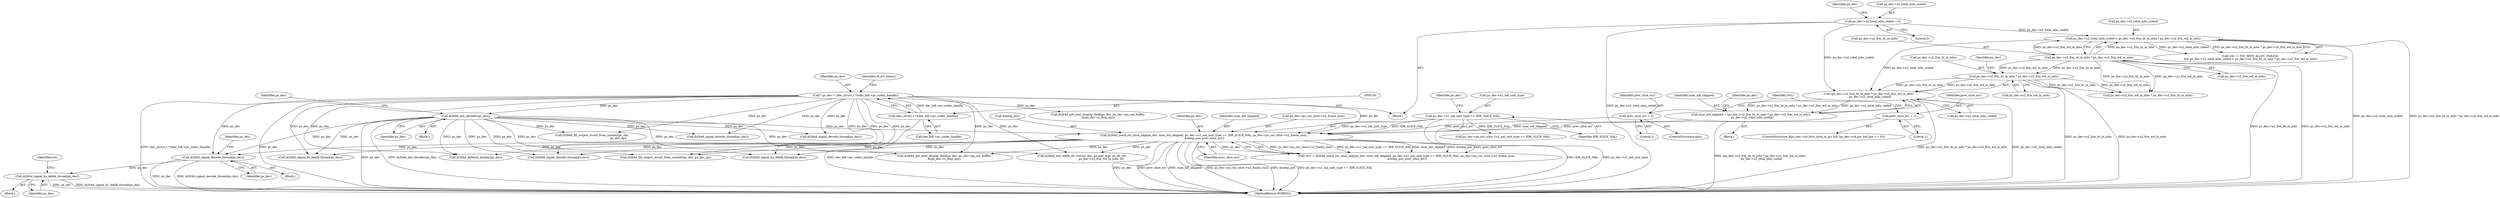 digraph "0_Android_7554755536019e439433c515eeb44e701fb3bfb2@API" {
"1001571" [label="(Call,ih264d_signal_decode_thread(ps_dec))"];
"1000896" [label="(Call,ih264d_init_decoder(ps_dec))"];
"1000153" [label="(Call,* ps_dec = (dec_struct_t *)(dec_hdl->pv_codec_handle))"];
"1000155" [label="(Call,(dec_struct_t *)(dec_hdl->pv_codec_handle))"];
"1001523" [label="(Call,ih264d_mark_err_slice_skip(ps_dec, num_mb_skipped, ps_dec->u1_nal_unit_type == IDR_SLICE_NAL, ps_dec->ps_cur_slice->u2_frame_num,\n &temp_poc, prev_slice_err))"];
"1001491" [label="(Call,num_mb_skipped = (ps_dec->u2_frm_ht_in_mbs * ps_dec->u2_frm_wd_in_mbs)\n - ps_dec->u2_total_mbs_coded)"];
"1001493" [label="(Call,(ps_dec->u2_frm_ht_in_mbs * ps_dec->u2_frm_wd_in_mbs)\n - ps_dec->u2_total_mbs_coded)"];
"1001494" [label="(Call,ps_dec->u2_frm_ht_in_mbs * ps_dec->u2_frm_wd_in_mbs)"];
"1001479" [label="(Call,ps_dec->u2_frm_ht_in_mbs * ps_dec->u2_frm_wd_in_mbs)"];
"1001475" [label="(Call,ps_dec->u2_total_mbs_coded < ps_dec->u2_frm_ht_in_mbs * ps_dec->u2_frm_wd_in_mbs)"];
"1000908" [label="(Call,ps_dec->u2_total_mbs_coded = 0)"];
"1001526" [label="(Call,ps_dec->u1_nal_unit_type == IDR_SLICE_NAL)"];
"1001518" [label="(Call,prev_slice_err = 2)"];
"1001514" [label="(Call,prev_slice_err = 1)"];
"1001580" [label="(Call,ih264d_signal_bs_deblk_thread(ps_dec))"];
"1000900" [label="(Identifier,ps_dec)"];
"1001480" [label="(Call,ps_dec->u2_frm_ht_in_mbs)"];
"1001519" [label="(Identifier,prev_slice_err)"];
"1001576" [label="(Identifier,ps_dec)"];
"1000155" [label="(Call,(dec_struct_t *)(dec_hdl->pv_codec_handle))"];
"1001493" [label="(Call,(ps_dec->u2_frm_ht_in_mbs * ps_dec->u2_frm_wd_in_mbs)\n - ps_dec->u2_total_mbs_coded)"];
"1001527" [label="(Call,ps_dec->u1_nal_unit_type)"];
"1001579" [label="(Block,)"];
"1001471" [label="(Call,(ret != IVD_MEM_ALLOC_FAILED)\n && ps_dec->u2_total_mbs_coded < ps_dec->u2_frm_ht_in_mbs * ps_dec->u2_frm_wd_in_mbs)"];
"1001248" [label="(Call,ih264d_fill_output_struct_from_context(ps_dec,\n                                                           ps_dec_op))"];
"1001802" [label="(Call,ih264d_signal_bs_deblk_thread(ps_dec))"];
"1001581" [label="(Identifier,ps_dec)"];
"1001536" [label="(Call,&temp_poc)"];
"1001580" [label="(Call,ih264d_signal_bs_deblk_thread(ps_dec))"];
"1001858" [label="(Call,ih264d_deblock_display(ps_dec))"];
"1001524" [label="(Identifier,ps_dec)"];
"1001475" [label="(Call,ps_dec->u2_total_mbs_coded < ps_dec->u2_frm_ht_in_mbs * ps_dec->u2_frm_wd_in_mbs)"];
"1001584" [label="(Identifier,ret)"];
"1001495" [label="(Call,ps_dec->u2_frm_ht_in_mbs)"];
"1000912" [label="(Literal,0)"];
"1000157" [label="(Call,dec_hdl->pv_codec_handle)"];
"1001501" [label="(Call,ps_dec->u2_total_mbs_coded)"];
"1001502" [label="(Identifier,ps_dec)"];
"1002142" [label="(MethodReturn,WORD32)"];
"1001886" [label="(Call,ps_dec->ps_cur_slice->u1_nal_unit_type == IDR_SLICE_NAL)"];
"1000151" [label="(Block,)"];
"1001515" [label="(Identifier,prev_slice_err)"];
"1001645" [label="(Call,ps_dec->u2_frm_wd_in_mbs * ps_dec->u2_frm_ht_in_mbs)"];
"1001518" [label="(Call,prev_slice_err = 2)"];
"1000162" [label="(Identifier,i4_err_status)"];
"1001523" [label="(Call,ih264d_mark_err_slice_skip(ps_dec, num_mb_skipped, ps_dec->u1_nal_unit_type == IDR_SLICE_NAL, ps_dec->ps_cur_slice->u2_frame_num,\n &temp_poc, prev_slice_err))"];
"1001498" [label="(Call,ps_dec->u2_frm_wd_in_mbs)"];
"1001538" [label="(Identifier,prev_slice_err)"];
"1001479" [label="(Call,ps_dec->u2_frm_ht_in_mbs * ps_dec->u2_frm_wd_in_mbs)"];
"1001494" [label="(Call,ps_dec->u2_frm_ht_in_mbs * ps_dec->u2_frm_wd_in_mbs)"];
"1001476" [label="(Call,ps_dec->u2_total_mbs_coded)"];
"1001491" [label="(Call,num_mb_skipped = (ps_dec->u2_frm_ht_in_mbs * ps_dec->u2_frm_wd_in_mbs)\n - ps_dec->u2_total_mbs_coded)"];
"1001526" [label="(Call,ps_dec->u1_nal_unit_type == IDR_SLICE_NAL)"];
"1001522" [label="(Identifier,ret1)"];
"1001184" [label="(Call,ih264d_signal_decode_thread(ps_dec))"];
"1001694" [label="(Call,ih264d_signal_decode_thread(ps_dec))"];
"1000897" [label="(Identifier,ps_dec)"];
"1001516" [label="(Literal,1)"];
"1000153" [label="(Call,* ps_dec = (dec_struct_t *)(dec_hdl->pv_codec_handle))"];
"1001514" [label="(Call,prev_slice_err = 1)"];
"1002022" [label="(Call,ih264d_fill_output_struct_from_context(ps_dec, ps_dec_op))"];
"1000908" [label="(Call,ps_dec->u2_total_mbs_coded = 0)"];
"1001980" [label="(Call,ih264d_signal_bs_deblk_thread(ps_dec))"];
"1000915" [label="(Identifier,ps_dec)"];
"1000896" [label="(Call,ih264d_init_decoder(ps_dec))"];
"1001525" [label="(Identifier,num_mb_skipped)"];
"1001520" [label="(Literal,2)"];
"1001531" [label="(Call,ps_dec->ps_cur_slice->u2_frame_num)"];
"1001533" [label="(Identifier,ps_dec)"];
"1001483" [label="(Call,ps_dec->u2_frm_wd_in_mbs)"];
"1000713" [label="(Call,ih264d_get_next_display_field(ps_dec, ps_dec->ps_out_buffer,\n &(ps_dec->s_disp_op)))"];
"1001994" [label="(Call,ih264d_get_next_display_field(ps_dec, ps_dec->ps_out_buffer,\n &(ps_dec->s_disp_op)))"];
"1001572" [label="(Identifier,ps_dec)"];
"1001492" [label="(Identifier,num_mb_skipped)"];
"1001530" [label="(Identifier,IDR_SLICE_NAL)"];
"1001660" [label="(Call,ih264d_init_deblk_tfr_ctxt(ps_dec, ps_pad_mgr, ps_tfr_cxt,\n                                           ps_dec->u2_frm_wd_in_mbs, 0))"];
"1001571" [label="(Call,ih264d_signal_decode_thread(ps_dec))"];
"1000909" [label="(Call,ps_dec->u2_total_mbs_coded)"];
"1001517" [label="(ControlStructure,else)"];
"1001486" [label="(Block,)"];
"1001504" [label="(ControlStructure,if(ps_dec->u4_first_slice_in_pic && (ps_dec->u4_pic_buf_got == 0)))"];
"1001570" [label="(Block,)"];
"1000895" [label="(Block,)"];
"1001521" [label="(Call,ret1 = ih264d_mark_err_slice_skip(ps_dec, num_mb_skipped, ps_dec->u1_nal_unit_type == IDR_SLICE_NAL, ps_dec->ps_cur_slice->u2_frame_num,\n &temp_poc, prev_slice_err))"];
"1001507" [label="(Identifier,ps_dec)"];
"1000154" [label="(Identifier,ps_dec)"];
"1001398" [label="(Call,ih264d_signal_decode_thread(ps_dec))"];
"1001571" -> "1001570"  [label="AST: "];
"1001571" -> "1001572"  [label="CFG: "];
"1001572" -> "1001571"  [label="AST: "];
"1001576" -> "1001571"  [label="CFG: "];
"1001571" -> "1002142"  [label="DDG: ps_dec"];
"1001571" -> "1002142"  [label="DDG: ih264d_signal_decode_thread(ps_dec)"];
"1000896" -> "1001571"  [label="DDG: ps_dec"];
"1001523" -> "1001571"  [label="DDG: ps_dec"];
"1000153" -> "1001571"  [label="DDG: ps_dec"];
"1001571" -> "1001580"  [label="DDG: ps_dec"];
"1000896" -> "1000895"  [label="AST: "];
"1000896" -> "1000897"  [label="CFG: "];
"1000897" -> "1000896"  [label="AST: "];
"1000900" -> "1000896"  [label="CFG: "];
"1000896" -> "1002142"  [label="DDG: ps_dec"];
"1000896" -> "1002142"  [label="DDG: ih264d_init_decoder(ps_dec)"];
"1000153" -> "1000896"  [label="DDG: ps_dec"];
"1000896" -> "1001184"  [label="DDG: ps_dec"];
"1000896" -> "1001248"  [label="DDG: ps_dec"];
"1000896" -> "1001398"  [label="DDG: ps_dec"];
"1000896" -> "1001523"  [label="DDG: ps_dec"];
"1000896" -> "1001660"  [label="DDG: ps_dec"];
"1000896" -> "1001694"  [label="DDG: ps_dec"];
"1000896" -> "1001802"  [label="DDG: ps_dec"];
"1000896" -> "1001858"  [label="DDG: ps_dec"];
"1000896" -> "1001980"  [label="DDG: ps_dec"];
"1000896" -> "1001994"  [label="DDG: ps_dec"];
"1000896" -> "1002022"  [label="DDG: ps_dec"];
"1000153" -> "1000151"  [label="AST: "];
"1000153" -> "1000155"  [label="CFG: "];
"1000154" -> "1000153"  [label="AST: "];
"1000155" -> "1000153"  [label="AST: "];
"1000162" -> "1000153"  [label="CFG: "];
"1000153" -> "1002142"  [label="DDG: (dec_struct_t *)(dec_hdl->pv_codec_handle)"];
"1000153" -> "1002142"  [label="DDG: ps_dec"];
"1000155" -> "1000153"  [label="DDG: dec_hdl->pv_codec_handle"];
"1000153" -> "1000713"  [label="DDG: ps_dec"];
"1000153" -> "1001184"  [label="DDG: ps_dec"];
"1000153" -> "1001248"  [label="DDG: ps_dec"];
"1000153" -> "1001398"  [label="DDG: ps_dec"];
"1000153" -> "1001523"  [label="DDG: ps_dec"];
"1000153" -> "1001660"  [label="DDG: ps_dec"];
"1000153" -> "1001694"  [label="DDG: ps_dec"];
"1000153" -> "1001802"  [label="DDG: ps_dec"];
"1000153" -> "1001858"  [label="DDG: ps_dec"];
"1000153" -> "1001980"  [label="DDG: ps_dec"];
"1000153" -> "1001994"  [label="DDG: ps_dec"];
"1000153" -> "1002022"  [label="DDG: ps_dec"];
"1000155" -> "1000157"  [label="CFG: "];
"1000156" -> "1000155"  [label="AST: "];
"1000157" -> "1000155"  [label="AST: "];
"1000155" -> "1002142"  [label="DDG: dec_hdl->pv_codec_handle"];
"1001523" -> "1001521"  [label="AST: "];
"1001523" -> "1001538"  [label="CFG: "];
"1001524" -> "1001523"  [label="AST: "];
"1001525" -> "1001523"  [label="AST: "];
"1001526" -> "1001523"  [label="AST: "];
"1001531" -> "1001523"  [label="AST: "];
"1001536" -> "1001523"  [label="AST: "];
"1001538" -> "1001523"  [label="AST: "];
"1001521" -> "1001523"  [label="CFG: "];
"1001523" -> "1002142"  [label="DDG: num_mb_skipped"];
"1001523" -> "1002142"  [label="DDG: ps_dec->ps_cur_slice->u2_frame_num"];
"1001523" -> "1002142"  [label="DDG: &temp_poc"];
"1001523" -> "1002142"  [label="DDG: ps_dec->u1_nal_unit_type == IDR_SLICE_NAL"];
"1001523" -> "1002142"  [label="DDG: ps_dec"];
"1001523" -> "1002142"  [label="DDG: prev_slice_err"];
"1001523" -> "1001521"  [label="DDG: ps_dec->ps_cur_slice->u2_frame_num"];
"1001523" -> "1001521"  [label="DDG: ps_dec->u1_nal_unit_type == IDR_SLICE_NAL"];
"1001523" -> "1001521"  [label="DDG: num_mb_skipped"];
"1001523" -> "1001521"  [label="DDG: &temp_poc"];
"1001523" -> "1001521"  [label="DDG: prev_slice_err"];
"1001523" -> "1001521"  [label="DDG: ps_dec"];
"1001491" -> "1001523"  [label="DDG: num_mb_skipped"];
"1001526" -> "1001523"  [label="DDG: ps_dec->u1_nal_unit_type"];
"1001526" -> "1001523"  [label="DDG: IDR_SLICE_NAL"];
"1001518" -> "1001523"  [label="DDG: prev_slice_err"];
"1001514" -> "1001523"  [label="DDG: prev_slice_err"];
"1001523" -> "1001660"  [label="DDG: ps_dec"];
"1001523" -> "1001694"  [label="DDG: ps_dec"];
"1001523" -> "1001802"  [label="DDG: ps_dec"];
"1001523" -> "1001858"  [label="DDG: ps_dec"];
"1001523" -> "1001980"  [label="DDG: ps_dec"];
"1001523" -> "1001994"  [label="DDG: ps_dec"];
"1001523" -> "1002022"  [label="DDG: ps_dec"];
"1001491" -> "1001486"  [label="AST: "];
"1001491" -> "1001493"  [label="CFG: "];
"1001492" -> "1001491"  [label="AST: "];
"1001493" -> "1001491"  [label="AST: "];
"1001507" -> "1001491"  [label="CFG: "];
"1001491" -> "1002142"  [label="DDG: (ps_dec->u2_frm_ht_in_mbs * ps_dec->u2_frm_wd_in_mbs)\n - ps_dec->u2_total_mbs_coded"];
"1001493" -> "1001491"  [label="DDG: ps_dec->u2_frm_ht_in_mbs * ps_dec->u2_frm_wd_in_mbs"];
"1001493" -> "1001491"  [label="DDG: ps_dec->u2_total_mbs_coded"];
"1001493" -> "1001501"  [label="CFG: "];
"1001494" -> "1001493"  [label="AST: "];
"1001501" -> "1001493"  [label="AST: "];
"1001493" -> "1002142"  [label="DDG: ps_dec->u2_frm_ht_in_mbs * ps_dec->u2_frm_wd_in_mbs"];
"1001493" -> "1002142"  [label="DDG: ps_dec->u2_total_mbs_coded"];
"1001494" -> "1001493"  [label="DDG: ps_dec->u2_frm_ht_in_mbs"];
"1001494" -> "1001493"  [label="DDG: ps_dec->u2_frm_wd_in_mbs"];
"1001475" -> "1001493"  [label="DDG: ps_dec->u2_total_mbs_coded"];
"1000908" -> "1001493"  [label="DDG: ps_dec->u2_total_mbs_coded"];
"1001494" -> "1001498"  [label="CFG: "];
"1001495" -> "1001494"  [label="AST: "];
"1001498" -> "1001494"  [label="AST: "];
"1001502" -> "1001494"  [label="CFG: "];
"1001494" -> "1002142"  [label="DDG: ps_dec->u2_frm_ht_in_mbs"];
"1001494" -> "1002142"  [label="DDG: ps_dec->u2_frm_wd_in_mbs"];
"1001479" -> "1001494"  [label="DDG: ps_dec->u2_frm_ht_in_mbs"];
"1001479" -> "1001494"  [label="DDG: ps_dec->u2_frm_wd_in_mbs"];
"1001494" -> "1001645"  [label="DDG: ps_dec->u2_frm_wd_in_mbs"];
"1001494" -> "1001645"  [label="DDG: ps_dec->u2_frm_ht_in_mbs"];
"1001479" -> "1001475"  [label="AST: "];
"1001479" -> "1001483"  [label="CFG: "];
"1001480" -> "1001479"  [label="AST: "];
"1001483" -> "1001479"  [label="AST: "];
"1001475" -> "1001479"  [label="CFG: "];
"1001479" -> "1002142"  [label="DDG: ps_dec->u2_frm_ht_in_mbs"];
"1001479" -> "1002142"  [label="DDG: ps_dec->u2_frm_wd_in_mbs"];
"1001479" -> "1001475"  [label="DDG: ps_dec->u2_frm_ht_in_mbs"];
"1001479" -> "1001475"  [label="DDG: ps_dec->u2_frm_wd_in_mbs"];
"1001479" -> "1001645"  [label="DDG: ps_dec->u2_frm_wd_in_mbs"];
"1001479" -> "1001645"  [label="DDG: ps_dec->u2_frm_ht_in_mbs"];
"1001475" -> "1001471"  [label="AST: "];
"1001476" -> "1001475"  [label="AST: "];
"1001471" -> "1001475"  [label="CFG: "];
"1001475" -> "1002142"  [label="DDG: ps_dec->u2_total_mbs_coded"];
"1001475" -> "1002142"  [label="DDG: ps_dec->u2_frm_ht_in_mbs * ps_dec->u2_frm_wd_in_mbs"];
"1001475" -> "1001471"  [label="DDG: ps_dec->u2_total_mbs_coded"];
"1001475" -> "1001471"  [label="DDG: ps_dec->u2_frm_ht_in_mbs * ps_dec->u2_frm_wd_in_mbs"];
"1000908" -> "1001475"  [label="DDG: ps_dec->u2_total_mbs_coded"];
"1000908" -> "1000151"  [label="AST: "];
"1000908" -> "1000912"  [label="CFG: "];
"1000909" -> "1000908"  [label="AST: "];
"1000912" -> "1000908"  [label="AST: "];
"1000915" -> "1000908"  [label="CFG: "];
"1000908" -> "1002142"  [label="DDG: ps_dec->u2_total_mbs_coded"];
"1001526" -> "1001530"  [label="CFG: "];
"1001527" -> "1001526"  [label="AST: "];
"1001530" -> "1001526"  [label="AST: "];
"1001533" -> "1001526"  [label="CFG: "];
"1001526" -> "1002142"  [label="DDG: IDR_SLICE_NAL"];
"1001526" -> "1002142"  [label="DDG: ps_dec->u1_nal_unit_type"];
"1001526" -> "1001886"  [label="DDG: IDR_SLICE_NAL"];
"1001518" -> "1001517"  [label="AST: "];
"1001518" -> "1001520"  [label="CFG: "];
"1001519" -> "1001518"  [label="AST: "];
"1001520" -> "1001518"  [label="AST: "];
"1001522" -> "1001518"  [label="CFG: "];
"1001514" -> "1001504"  [label="AST: "];
"1001514" -> "1001516"  [label="CFG: "];
"1001515" -> "1001514"  [label="AST: "];
"1001516" -> "1001514"  [label="AST: "];
"1001522" -> "1001514"  [label="CFG: "];
"1001580" -> "1001579"  [label="AST: "];
"1001580" -> "1001581"  [label="CFG: "];
"1001581" -> "1001580"  [label="AST: "];
"1001584" -> "1001580"  [label="CFG: "];
"1001580" -> "1002142"  [label="DDG: ih264d_signal_bs_deblk_thread(ps_dec)"];
"1001580" -> "1002142"  [label="DDG: ps_dec"];
}

